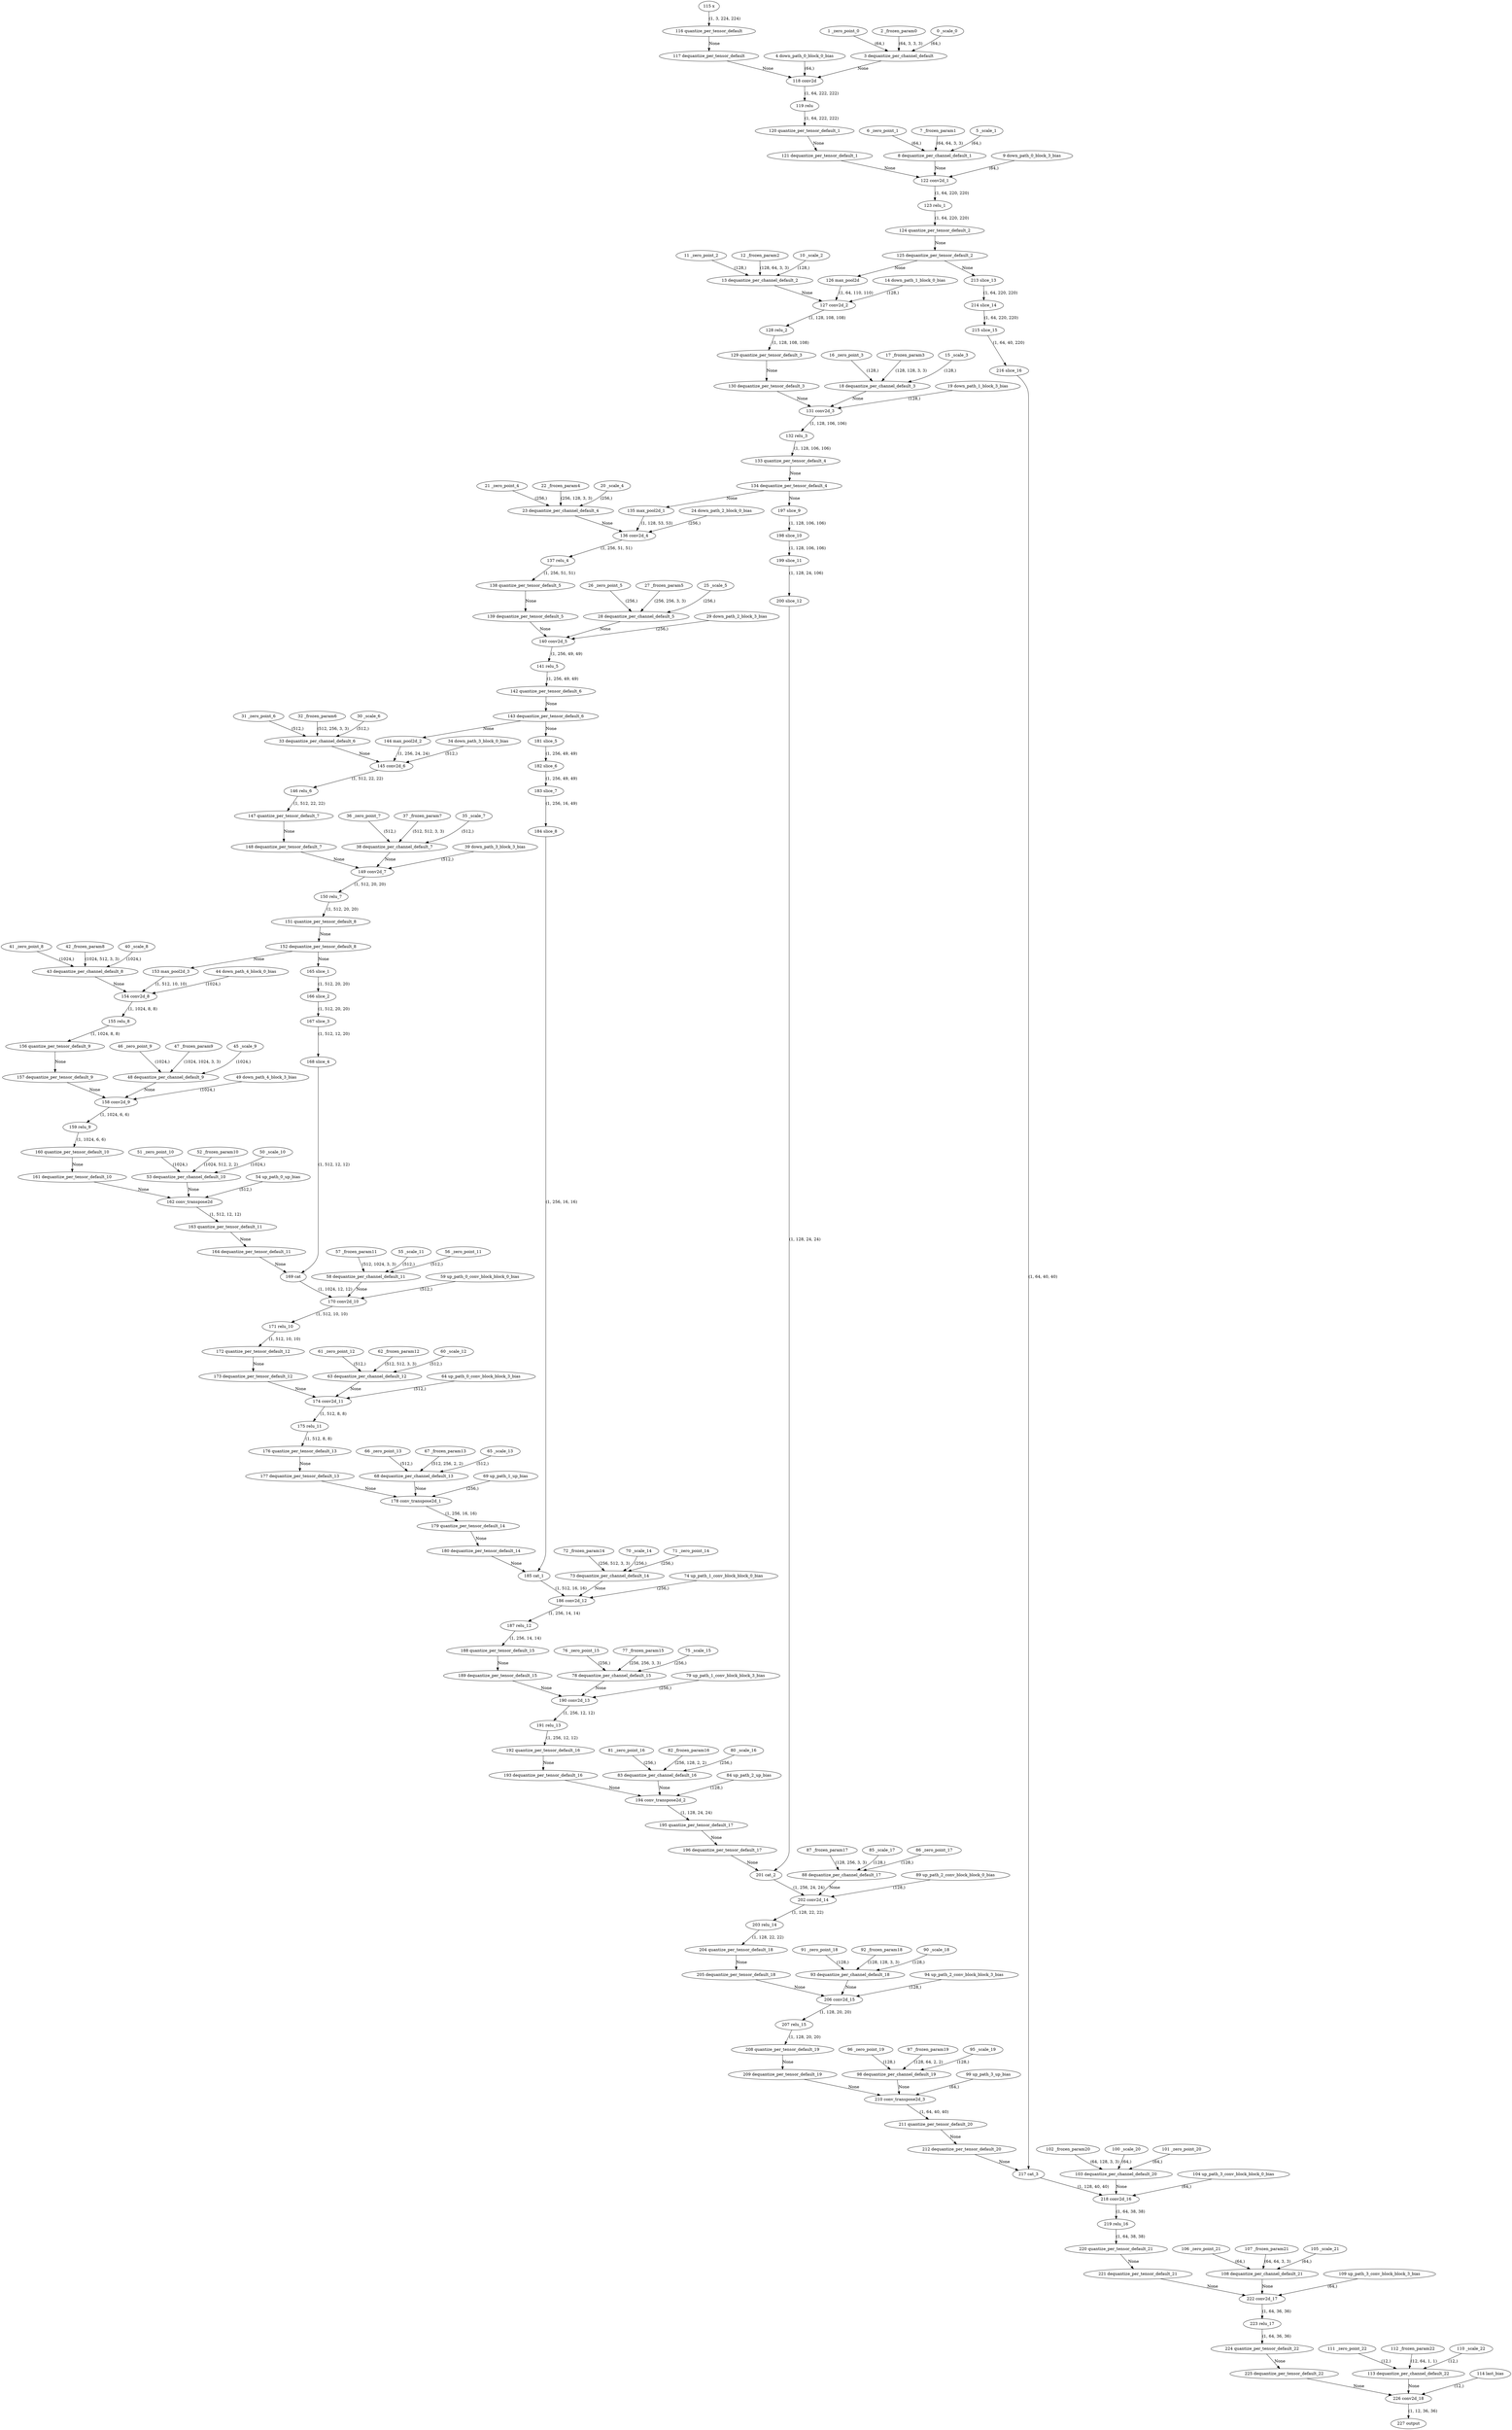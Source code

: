 strict digraph {
"0 _scale_0" [id=0, type="get_attr"];
"1 _zero_point_0" [id=1, type="get_attr"];
"2 _frozen_param0" [id=2, type="get_attr"];
"3 dequantize_per_channel_default" [id=3, type="dequantize_per_channel"];
"4 down_path_0_block_0_bias" [id=4, type="get_attr"];
"5 _scale_1" [id=5, type="get_attr"];
"6 _zero_point_1" [id=6, type="get_attr"];
"7 _frozen_param1" [id=7, type="get_attr"];
"8 dequantize_per_channel_default_1" [id=8, type="dequantize_per_channel"];
"9 down_path_0_block_3_bias" [id=9, type="get_attr"];
"10 _scale_2" [id=10, type="get_attr"];
"11 _zero_point_2" [id=11, type="get_attr"];
"12 _frozen_param2" [id=12, type="get_attr"];
"13 dequantize_per_channel_default_2" [id=13, type="dequantize_per_channel"];
"14 down_path_1_block_0_bias" [id=14, type="get_attr"];
"15 _scale_3" [id=15, type="get_attr"];
"16 _zero_point_3" [id=16, type="get_attr"];
"17 _frozen_param3" [id=17, type="get_attr"];
"18 dequantize_per_channel_default_3" [id=18, type="dequantize_per_channel"];
"19 down_path_1_block_3_bias" [id=19, type="get_attr"];
"20 _scale_4" [id=20, type="get_attr"];
"21 _zero_point_4" [id=21, type="get_attr"];
"22 _frozen_param4" [id=22, type="get_attr"];
"23 dequantize_per_channel_default_4" [id=23, type="dequantize_per_channel"];
"24 down_path_2_block_0_bias" [id=24, type="get_attr"];
"25 _scale_5" [id=25, type="get_attr"];
"26 _zero_point_5" [id=26, type="get_attr"];
"27 _frozen_param5" [id=27, type="get_attr"];
"28 dequantize_per_channel_default_5" [id=28, type="dequantize_per_channel"];
"29 down_path_2_block_3_bias" [id=29, type="get_attr"];
"30 _scale_6" [id=30, type="get_attr"];
"31 _zero_point_6" [id=31, type="get_attr"];
"32 _frozen_param6" [id=32, type="get_attr"];
"33 dequantize_per_channel_default_6" [id=33, type="dequantize_per_channel"];
"34 down_path_3_block_0_bias" [id=34, type="get_attr"];
"35 _scale_7" [id=35, type="get_attr"];
"36 _zero_point_7" [id=36, type="get_attr"];
"37 _frozen_param7" [id=37, type="get_attr"];
"38 dequantize_per_channel_default_7" [id=38, type="dequantize_per_channel"];
"39 down_path_3_block_3_bias" [id=39, type="get_attr"];
"40 _scale_8" [id=40, type="get_attr"];
"41 _zero_point_8" [id=41, type="get_attr"];
"42 _frozen_param8" [id=42, type="get_attr"];
"43 dequantize_per_channel_default_8" [id=43, type="dequantize_per_channel"];
"44 down_path_4_block_0_bias" [id=44, type="get_attr"];
"45 _scale_9" [id=45, type="get_attr"];
"46 _zero_point_9" [id=46, type="get_attr"];
"47 _frozen_param9" [id=47, type="get_attr"];
"48 dequantize_per_channel_default_9" [id=48, type="dequantize_per_channel"];
"49 down_path_4_block_3_bias" [id=49, type="get_attr"];
"50 _scale_10" [id=50, type="get_attr"];
"51 _zero_point_10" [id=51, type="get_attr"];
"52 _frozen_param10" [id=52, type="get_attr"];
"53 dequantize_per_channel_default_10" [id=53, type="dequantize_per_channel"];
"54 up_path_0_up_bias" [id=54, type="get_attr"];
"55 _scale_11" [id=55, type="get_attr"];
"56 _zero_point_11" [id=56, type="get_attr"];
"57 _frozen_param11" [id=57, type="get_attr"];
"58 dequantize_per_channel_default_11" [id=58, type="dequantize_per_channel"];
"59 up_path_0_conv_block_block_0_bias" [id=59, type="get_attr"];
"60 _scale_12" [id=60, type="get_attr"];
"61 _zero_point_12" [id=61, type="get_attr"];
"62 _frozen_param12" [id=62, type="get_attr"];
"63 dequantize_per_channel_default_12" [id=63, type="dequantize_per_channel"];
"64 up_path_0_conv_block_block_3_bias" [id=64, type="get_attr"];
"65 _scale_13" [id=65, type="get_attr"];
"66 _zero_point_13" [id=66, type="get_attr"];
"67 _frozen_param13" [id=67, type="get_attr"];
"68 dequantize_per_channel_default_13" [id=68, type="dequantize_per_channel"];
"69 up_path_1_up_bias" [id=69, type="get_attr"];
"70 _scale_14" [id=70, type="get_attr"];
"71 _zero_point_14" [id=71, type="get_attr"];
"72 _frozen_param14" [id=72, type="get_attr"];
"73 dequantize_per_channel_default_14" [id=73, type="dequantize_per_channel"];
"74 up_path_1_conv_block_block_0_bias" [id=74, type="get_attr"];
"75 _scale_15" [id=75, type="get_attr"];
"76 _zero_point_15" [id=76, type="get_attr"];
"77 _frozen_param15" [id=77, type="get_attr"];
"78 dequantize_per_channel_default_15" [id=78, type="dequantize_per_channel"];
"79 up_path_1_conv_block_block_3_bias" [id=79, type="get_attr"];
"80 _scale_16" [id=80, type="get_attr"];
"81 _zero_point_16" [id=81, type="get_attr"];
"82 _frozen_param16" [id=82, type="get_attr"];
"83 dequantize_per_channel_default_16" [id=83, type="dequantize_per_channel"];
"84 up_path_2_up_bias" [id=84, type="get_attr"];
"85 _scale_17" [id=85, type="get_attr"];
"86 _zero_point_17" [id=86, type="get_attr"];
"87 _frozen_param17" [id=87, type="get_attr"];
"88 dequantize_per_channel_default_17" [id=88, type="dequantize_per_channel"];
"89 up_path_2_conv_block_block_0_bias" [id=89, type="get_attr"];
"90 _scale_18" [id=90, type="get_attr"];
"91 _zero_point_18" [id=91, type="get_attr"];
"92 _frozen_param18" [id=92, type="get_attr"];
"93 dequantize_per_channel_default_18" [id=93, type="dequantize_per_channel"];
"94 up_path_2_conv_block_block_3_bias" [id=94, type="get_attr"];
"95 _scale_19" [id=95, type="get_attr"];
"96 _zero_point_19" [id=96, type="get_attr"];
"97 _frozen_param19" [id=97, type="get_attr"];
"98 dequantize_per_channel_default_19" [id=98, type="dequantize_per_channel"];
"99 up_path_3_up_bias" [id=99, type="get_attr"];
"100 _scale_20" [id=100, type="get_attr"];
"101 _zero_point_20" [id=101, type="get_attr"];
"102 _frozen_param20" [id=102, type="get_attr"];
"103 dequantize_per_channel_default_20" [id=103, type="dequantize_per_channel"];
"104 up_path_3_conv_block_block_0_bias" [id=104, type="get_attr"];
"105 _scale_21" [id=105, type="get_attr"];
"106 _zero_point_21" [id=106, type="get_attr"];
"107 _frozen_param21" [id=107, type="get_attr"];
"108 dequantize_per_channel_default_21" [id=108, type="dequantize_per_channel"];
"109 up_path_3_conv_block_block_3_bias" [id=109, type="get_attr"];
"110 _scale_22" [id=110, type="get_attr"];
"111 _zero_point_22" [id=111, type="get_attr"];
"112 _frozen_param22" [id=112, type="get_attr"];
"113 dequantize_per_channel_default_22" [id=113, type="dequantize_per_channel"];
"114 last_bias" [id=114, type="get_attr"];
"115 x" [id=115, type=input];
"116 quantize_per_tensor_default" [id=116, type="quantize_per_tensor"];
"117 dequantize_per_tensor_default" [id=117, type="dequantize_per_tensor"];
"118 conv2d" [id=118, type=conv2d];
"119 relu" [id=119, type=relu];
"120 quantize_per_tensor_default_1" [id=120, type="quantize_per_tensor"];
"121 dequantize_per_tensor_default_1" [id=121, type="dequantize_per_tensor"];
"122 conv2d_1" [id=122, type=conv2d];
"123 relu_1" [id=123, type=relu];
"124 quantize_per_tensor_default_2" [id=124, type="quantize_per_tensor"];
"125 dequantize_per_tensor_default_2" [id=125, type="dequantize_per_tensor"];
"126 max_pool2d" [id=126, type="max_pool2d"];
"127 conv2d_2" [id=127, type=conv2d];
"128 relu_2" [id=128, type=relu];
"129 quantize_per_tensor_default_3" [id=129, type="quantize_per_tensor"];
"130 dequantize_per_tensor_default_3" [id=130, type="dequantize_per_tensor"];
"131 conv2d_3" [id=131, type=conv2d];
"132 relu_3" [id=132, type=relu];
"133 quantize_per_tensor_default_4" [id=133, type="quantize_per_tensor"];
"134 dequantize_per_tensor_default_4" [id=134, type="dequantize_per_tensor"];
"135 max_pool2d_1" [id=135, type="max_pool2d"];
"136 conv2d_4" [id=136, type=conv2d];
"137 relu_4" [id=137, type=relu];
"138 quantize_per_tensor_default_5" [id=138, type="quantize_per_tensor"];
"139 dequantize_per_tensor_default_5" [id=139, type="dequantize_per_tensor"];
"140 conv2d_5" [id=140, type=conv2d];
"141 relu_5" [id=141, type=relu];
"142 quantize_per_tensor_default_6" [id=142, type="quantize_per_tensor"];
"143 dequantize_per_tensor_default_6" [id=143, type="dequantize_per_tensor"];
"144 max_pool2d_2" [id=144, type="max_pool2d"];
"145 conv2d_6" [id=145, type=conv2d];
"146 relu_6" [id=146, type=relu];
"147 quantize_per_tensor_default_7" [id=147, type="quantize_per_tensor"];
"148 dequantize_per_tensor_default_7" [id=148, type="dequantize_per_tensor"];
"149 conv2d_7" [id=149, type=conv2d];
"150 relu_7" [id=150, type=relu];
"151 quantize_per_tensor_default_8" [id=151, type="quantize_per_tensor"];
"152 dequantize_per_tensor_default_8" [id=152, type="dequantize_per_tensor"];
"153 max_pool2d_3" [id=153, type="max_pool2d"];
"154 conv2d_8" [id=154, type=conv2d];
"155 relu_8" [id=155, type=relu];
"156 quantize_per_tensor_default_9" [id=156, type="quantize_per_tensor"];
"157 dequantize_per_tensor_default_9" [id=157, type="dequantize_per_tensor"];
"158 conv2d_9" [id=158, type=conv2d];
"159 relu_9" [id=159, type=relu];
"160 quantize_per_tensor_default_10" [id=160, type="quantize_per_tensor"];
"161 dequantize_per_tensor_default_10" [id=161, type="dequantize_per_tensor"];
"162 conv_transpose2d" [id=162, type="conv_transpose2d"];
"163 quantize_per_tensor_default_11" [id=163, type="quantize_per_tensor"];
"164 dequantize_per_tensor_default_11" [id=164, type="dequantize_per_tensor"];
"165 slice_1" [id=165, type=slice];
"166 slice_2" [id=166, type=slice];
"167 slice_3" [id=167, type=slice];
"168 slice_4" [id=168, type=slice];
"169 cat" [id=169, type=cat];
"170 conv2d_10" [id=170, type=conv2d];
"171 relu_10" [id=171, type=relu];
"172 quantize_per_tensor_default_12" [id=172, type="quantize_per_tensor"];
"173 dequantize_per_tensor_default_12" [id=173, type="dequantize_per_tensor"];
"174 conv2d_11" [id=174, type=conv2d];
"175 relu_11" [id=175, type=relu];
"176 quantize_per_tensor_default_13" [id=176, type="quantize_per_tensor"];
"177 dequantize_per_tensor_default_13" [id=177, type="dequantize_per_tensor"];
"178 conv_transpose2d_1" [id=178, type="conv_transpose2d"];
"179 quantize_per_tensor_default_14" [id=179, type="quantize_per_tensor"];
"180 dequantize_per_tensor_default_14" [id=180, type="dequantize_per_tensor"];
"181 slice_5" [id=181, type=slice];
"182 slice_6" [id=182, type=slice];
"183 slice_7" [id=183, type=slice];
"184 slice_8" [id=184, type=slice];
"185 cat_1" [id=185, type=cat];
"186 conv2d_12" [id=186, type=conv2d];
"187 relu_12" [id=187, type=relu];
"188 quantize_per_tensor_default_15" [id=188, type="quantize_per_tensor"];
"189 dequantize_per_tensor_default_15" [id=189, type="dequantize_per_tensor"];
"190 conv2d_13" [id=190, type=conv2d];
"191 relu_13" [id=191, type=relu];
"192 quantize_per_tensor_default_16" [id=192, type="quantize_per_tensor"];
"193 dequantize_per_tensor_default_16" [id=193, type="dequantize_per_tensor"];
"194 conv_transpose2d_2" [id=194, type="conv_transpose2d"];
"195 quantize_per_tensor_default_17" [id=195, type="quantize_per_tensor"];
"196 dequantize_per_tensor_default_17" [id=196, type="dequantize_per_tensor"];
"197 slice_9" [id=197, type=slice];
"198 slice_10" [id=198, type=slice];
"199 slice_11" [id=199, type=slice];
"200 slice_12" [id=200, type=slice];
"201 cat_2" [id=201, type=cat];
"202 conv2d_14" [id=202, type=conv2d];
"203 relu_14" [id=203, type=relu];
"204 quantize_per_tensor_default_18" [id=204, type="quantize_per_tensor"];
"205 dequantize_per_tensor_default_18" [id=205, type="dequantize_per_tensor"];
"206 conv2d_15" [id=206, type=conv2d];
"207 relu_15" [id=207, type=relu];
"208 quantize_per_tensor_default_19" [id=208, type="quantize_per_tensor"];
"209 dequantize_per_tensor_default_19" [id=209, type="dequantize_per_tensor"];
"210 conv_transpose2d_3" [id=210, type="conv_transpose2d"];
"211 quantize_per_tensor_default_20" [id=211, type="quantize_per_tensor"];
"212 dequantize_per_tensor_default_20" [id=212, type="dequantize_per_tensor"];
"213 slice_13" [id=213, type=slice];
"214 slice_14" [id=214, type=slice];
"215 slice_15" [id=215, type=slice];
"216 slice_16" [id=216, type=slice];
"217 cat_3" [id=217, type=cat];
"218 conv2d_16" [id=218, type=conv2d];
"219 relu_16" [id=219, type=relu];
"220 quantize_per_tensor_default_21" [id=220, type="quantize_per_tensor"];
"221 dequantize_per_tensor_default_21" [id=221, type="dequantize_per_tensor"];
"222 conv2d_17" [id=222, type=conv2d];
"223 relu_17" [id=223, type=relu];
"224 quantize_per_tensor_default_22" [id=224, type="quantize_per_tensor"];
"225 dequantize_per_tensor_default_22" [id=225, type="dequantize_per_tensor"];
"226 conv2d_18" [id=226, type=conv2d];
"227 output" [id=227, type=output];
"0 _scale_0" -> "3 dequantize_per_channel_default" [style=solid, label="(64,)"];
"1 _zero_point_0" -> "3 dequantize_per_channel_default" [style=solid, label="(64,)"];
"2 _frozen_param0" -> "3 dequantize_per_channel_default" [style=solid, label="(64, 3, 3, 3)"];
"3 dequantize_per_channel_default" -> "118 conv2d" [style=solid, label=None];
"4 down_path_0_block_0_bias" -> "118 conv2d" [style=solid, label="(64,)"];
"5 _scale_1" -> "8 dequantize_per_channel_default_1" [style=solid, label="(64,)"];
"6 _zero_point_1" -> "8 dequantize_per_channel_default_1" [style=solid, label="(64,)"];
"7 _frozen_param1" -> "8 dequantize_per_channel_default_1" [style=solid, label="(64, 64, 3, 3)"];
"8 dequantize_per_channel_default_1" -> "122 conv2d_1" [style=solid, label=None];
"9 down_path_0_block_3_bias" -> "122 conv2d_1" [style=solid, label="(64,)"];
"10 _scale_2" -> "13 dequantize_per_channel_default_2" [style=solid, label="(128,)"];
"11 _zero_point_2" -> "13 dequantize_per_channel_default_2" [style=solid, label="(128,)"];
"12 _frozen_param2" -> "13 dequantize_per_channel_default_2" [style=solid, label="(128, 64, 3, 3)"];
"13 dequantize_per_channel_default_2" -> "127 conv2d_2" [style=solid, label=None];
"14 down_path_1_block_0_bias" -> "127 conv2d_2" [style=solid, label="(128,)"];
"15 _scale_3" -> "18 dequantize_per_channel_default_3" [style=solid, label="(128,)"];
"16 _zero_point_3" -> "18 dequantize_per_channel_default_3" [style=solid, label="(128,)"];
"17 _frozen_param3" -> "18 dequantize_per_channel_default_3" [style=solid, label="(128, 128, 3, 3)"];
"18 dequantize_per_channel_default_3" -> "131 conv2d_3" [style=solid, label=None];
"19 down_path_1_block_3_bias" -> "131 conv2d_3" [style=solid, label="(128,)"];
"20 _scale_4" -> "23 dequantize_per_channel_default_4" [style=solid, label="(256,)"];
"21 _zero_point_4" -> "23 dequantize_per_channel_default_4" [style=solid, label="(256,)"];
"22 _frozen_param4" -> "23 dequantize_per_channel_default_4" [style=solid, label="(256, 128, 3, 3)"];
"23 dequantize_per_channel_default_4" -> "136 conv2d_4" [style=solid, label=None];
"24 down_path_2_block_0_bias" -> "136 conv2d_4" [style=solid, label="(256,)"];
"25 _scale_5" -> "28 dequantize_per_channel_default_5" [style=solid, label="(256,)"];
"26 _zero_point_5" -> "28 dequantize_per_channel_default_5" [style=solid, label="(256,)"];
"27 _frozen_param5" -> "28 dequantize_per_channel_default_5" [style=solid, label="(256, 256, 3, 3)"];
"28 dequantize_per_channel_default_5" -> "140 conv2d_5" [style=solid, label=None];
"29 down_path_2_block_3_bias" -> "140 conv2d_5" [style=solid, label="(256,)"];
"30 _scale_6" -> "33 dequantize_per_channel_default_6" [style=solid, label="(512,)"];
"31 _zero_point_6" -> "33 dequantize_per_channel_default_6" [style=solid, label="(512,)"];
"32 _frozen_param6" -> "33 dequantize_per_channel_default_6" [style=solid, label="(512, 256, 3, 3)"];
"33 dequantize_per_channel_default_6" -> "145 conv2d_6" [style=solid, label=None];
"34 down_path_3_block_0_bias" -> "145 conv2d_6" [style=solid, label="(512,)"];
"35 _scale_7" -> "38 dequantize_per_channel_default_7" [style=solid, label="(512,)"];
"36 _zero_point_7" -> "38 dequantize_per_channel_default_7" [style=solid, label="(512,)"];
"37 _frozen_param7" -> "38 dequantize_per_channel_default_7" [style=solid, label="(512, 512, 3, 3)"];
"38 dequantize_per_channel_default_7" -> "149 conv2d_7" [style=solid, label=None];
"39 down_path_3_block_3_bias" -> "149 conv2d_7" [style=solid, label="(512,)"];
"40 _scale_8" -> "43 dequantize_per_channel_default_8" [style=solid, label="(1024,)"];
"41 _zero_point_8" -> "43 dequantize_per_channel_default_8" [style=solid, label="(1024,)"];
"42 _frozen_param8" -> "43 dequantize_per_channel_default_8" [style=solid, label="(1024, 512, 3, 3)"];
"43 dequantize_per_channel_default_8" -> "154 conv2d_8" [style=solid, label=None];
"44 down_path_4_block_0_bias" -> "154 conv2d_8" [style=solid, label="(1024,)"];
"45 _scale_9" -> "48 dequantize_per_channel_default_9" [style=solid, label="(1024,)"];
"46 _zero_point_9" -> "48 dequantize_per_channel_default_9" [style=solid, label="(1024,)"];
"47 _frozen_param9" -> "48 dequantize_per_channel_default_9" [style=solid, label="(1024, 1024, 3, 3)"];
"48 dequantize_per_channel_default_9" -> "158 conv2d_9" [style=solid, label=None];
"49 down_path_4_block_3_bias" -> "158 conv2d_9" [style=solid, label="(1024,)"];
"50 _scale_10" -> "53 dequantize_per_channel_default_10" [style=solid, label="(1024,)"];
"51 _zero_point_10" -> "53 dequantize_per_channel_default_10" [style=solid, label="(1024,)"];
"52 _frozen_param10" -> "53 dequantize_per_channel_default_10" [style=solid, label="(1024, 512, 2, 2)"];
"53 dequantize_per_channel_default_10" -> "162 conv_transpose2d" [style=solid, label=None];
"54 up_path_0_up_bias" -> "162 conv_transpose2d" [style=solid, label="(512,)"];
"55 _scale_11" -> "58 dequantize_per_channel_default_11" [style=solid, label="(512,)"];
"56 _zero_point_11" -> "58 dequantize_per_channel_default_11" [style=solid, label="(512,)"];
"57 _frozen_param11" -> "58 dequantize_per_channel_default_11" [style=solid, label="(512, 1024, 3, 3)"];
"58 dequantize_per_channel_default_11" -> "170 conv2d_10" [style=solid, label=None];
"59 up_path_0_conv_block_block_0_bias" -> "170 conv2d_10" [style=solid, label="(512,)"];
"60 _scale_12" -> "63 dequantize_per_channel_default_12" [style=solid, label="(512,)"];
"61 _zero_point_12" -> "63 dequantize_per_channel_default_12" [style=solid, label="(512,)"];
"62 _frozen_param12" -> "63 dequantize_per_channel_default_12" [style=solid, label="(512, 512, 3, 3)"];
"63 dequantize_per_channel_default_12" -> "174 conv2d_11" [style=solid, label=None];
"64 up_path_0_conv_block_block_3_bias" -> "174 conv2d_11" [style=solid, label="(512,)"];
"65 _scale_13" -> "68 dequantize_per_channel_default_13" [style=solid, label="(512,)"];
"66 _zero_point_13" -> "68 dequantize_per_channel_default_13" [style=solid, label="(512,)"];
"67 _frozen_param13" -> "68 dequantize_per_channel_default_13" [style=solid, label="(512, 256, 2, 2)"];
"68 dequantize_per_channel_default_13" -> "178 conv_transpose2d_1" [style=solid, label=None];
"69 up_path_1_up_bias" -> "178 conv_transpose2d_1" [style=solid, label="(256,)"];
"70 _scale_14" -> "73 dequantize_per_channel_default_14" [style=solid, label="(256,)"];
"71 _zero_point_14" -> "73 dequantize_per_channel_default_14" [style=solid, label="(256,)"];
"72 _frozen_param14" -> "73 dequantize_per_channel_default_14" [style=solid, label="(256, 512, 3, 3)"];
"73 dequantize_per_channel_default_14" -> "186 conv2d_12" [style=solid, label=None];
"74 up_path_1_conv_block_block_0_bias" -> "186 conv2d_12" [style=solid, label="(256,)"];
"75 _scale_15" -> "78 dequantize_per_channel_default_15" [style=solid, label="(256,)"];
"76 _zero_point_15" -> "78 dequantize_per_channel_default_15" [style=solid, label="(256,)"];
"77 _frozen_param15" -> "78 dequantize_per_channel_default_15" [style=solid, label="(256, 256, 3, 3)"];
"78 dequantize_per_channel_default_15" -> "190 conv2d_13" [style=solid, label=None];
"79 up_path_1_conv_block_block_3_bias" -> "190 conv2d_13" [style=solid, label="(256,)"];
"80 _scale_16" -> "83 dequantize_per_channel_default_16" [style=solid, label="(256,)"];
"81 _zero_point_16" -> "83 dequantize_per_channel_default_16" [style=solid, label="(256,)"];
"82 _frozen_param16" -> "83 dequantize_per_channel_default_16" [style=solid, label="(256, 128, 2, 2)"];
"83 dequantize_per_channel_default_16" -> "194 conv_transpose2d_2" [style=solid, label=None];
"84 up_path_2_up_bias" -> "194 conv_transpose2d_2" [style=solid, label="(128,)"];
"85 _scale_17" -> "88 dequantize_per_channel_default_17" [style=solid, label="(128,)"];
"86 _zero_point_17" -> "88 dequantize_per_channel_default_17" [style=solid, label="(128,)"];
"87 _frozen_param17" -> "88 dequantize_per_channel_default_17" [style=solid, label="(128, 256, 3, 3)"];
"88 dequantize_per_channel_default_17" -> "202 conv2d_14" [style=solid, label=None];
"89 up_path_2_conv_block_block_0_bias" -> "202 conv2d_14" [style=solid, label="(128,)"];
"90 _scale_18" -> "93 dequantize_per_channel_default_18" [style=solid, label="(128,)"];
"91 _zero_point_18" -> "93 dequantize_per_channel_default_18" [style=solid, label="(128,)"];
"92 _frozen_param18" -> "93 dequantize_per_channel_default_18" [style=solid, label="(128, 128, 3, 3)"];
"93 dequantize_per_channel_default_18" -> "206 conv2d_15" [style=solid, label=None];
"94 up_path_2_conv_block_block_3_bias" -> "206 conv2d_15" [style=solid, label="(128,)"];
"95 _scale_19" -> "98 dequantize_per_channel_default_19" [style=solid, label="(128,)"];
"96 _zero_point_19" -> "98 dequantize_per_channel_default_19" [style=solid, label="(128,)"];
"97 _frozen_param19" -> "98 dequantize_per_channel_default_19" [style=solid, label="(128, 64, 2, 2)"];
"98 dequantize_per_channel_default_19" -> "210 conv_transpose2d_3" [style=solid, label=None];
"99 up_path_3_up_bias" -> "210 conv_transpose2d_3" [style=solid, label="(64,)"];
"100 _scale_20" -> "103 dequantize_per_channel_default_20" [style=solid, label="(64,)"];
"101 _zero_point_20" -> "103 dequantize_per_channel_default_20" [style=solid, label="(64,)"];
"102 _frozen_param20" -> "103 dequantize_per_channel_default_20" [style=solid, label="(64, 128, 3, 3)"];
"103 dequantize_per_channel_default_20" -> "218 conv2d_16" [style=solid, label=None];
"104 up_path_3_conv_block_block_0_bias" -> "218 conv2d_16" [style=solid, label="(64,)"];
"105 _scale_21" -> "108 dequantize_per_channel_default_21" [style=solid, label="(64,)"];
"106 _zero_point_21" -> "108 dequantize_per_channel_default_21" [style=solid, label="(64,)"];
"107 _frozen_param21" -> "108 dequantize_per_channel_default_21" [style=solid, label="(64, 64, 3, 3)"];
"108 dequantize_per_channel_default_21" -> "222 conv2d_17" [style=solid, label=None];
"109 up_path_3_conv_block_block_3_bias" -> "222 conv2d_17" [style=solid, label="(64,)"];
"110 _scale_22" -> "113 dequantize_per_channel_default_22" [style=solid, label="(12,)"];
"111 _zero_point_22" -> "113 dequantize_per_channel_default_22" [style=solid, label="(12,)"];
"112 _frozen_param22" -> "113 dequantize_per_channel_default_22" [style=solid, label="(12, 64, 1, 1)"];
"113 dequantize_per_channel_default_22" -> "226 conv2d_18" [style=solid, label=None];
"114 last_bias" -> "226 conv2d_18" [style=solid, label="(12,)"];
"115 x" -> "116 quantize_per_tensor_default" [style=solid, label="(1, 3, 224, 224)"];
"116 quantize_per_tensor_default" -> "117 dequantize_per_tensor_default" [style=solid, label=None];
"117 dequantize_per_tensor_default" -> "118 conv2d" [style=solid, label=None];
"118 conv2d" -> "119 relu" [style=solid, label="(1, 64, 222, 222)"];
"119 relu" -> "120 quantize_per_tensor_default_1" [style=solid, label="(1, 64, 222, 222)"];
"120 quantize_per_tensor_default_1" -> "121 dequantize_per_tensor_default_1" [style=solid, label=None];
"121 dequantize_per_tensor_default_1" -> "122 conv2d_1" [style=solid, label=None];
"122 conv2d_1" -> "123 relu_1" [style=solid, label="(1, 64, 220, 220)"];
"123 relu_1" -> "124 quantize_per_tensor_default_2" [style=solid, label="(1, 64, 220, 220)"];
"124 quantize_per_tensor_default_2" -> "125 dequantize_per_tensor_default_2" [style=solid, label=None];
"125 dequantize_per_tensor_default_2" -> "126 max_pool2d" [style=solid, label=None];
"125 dequantize_per_tensor_default_2" -> "213 slice_13" [style=solid, label=None];
"126 max_pool2d" -> "127 conv2d_2" [style=solid, label="(1, 64, 110, 110)"];
"127 conv2d_2" -> "128 relu_2" [style=solid, label="(1, 128, 108, 108)"];
"128 relu_2" -> "129 quantize_per_tensor_default_3" [style=solid, label="(1, 128, 108, 108)"];
"129 quantize_per_tensor_default_3" -> "130 dequantize_per_tensor_default_3" [style=solid, label=None];
"130 dequantize_per_tensor_default_3" -> "131 conv2d_3" [style=solid, label=None];
"131 conv2d_3" -> "132 relu_3" [style=solid, label="(1, 128, 106, 106)"];
"132 relu_3" -> "133 quantize_per_tensor_default_4" [style=solid, label="(1, 128, 106, 106)"];
"133 quantize_per_tensor_default_4" -> "134 dequantize_per_tensor_default_4" [style=solid, label=None];
"134 dequantize_per_tensor_default_4" -> "135 max_pool2d_1" [style=solid, label=None];
"134 dequantize_per_tensor_default_4" -> "197 slice_9" [style=solid, label=None];
"135 max_pool2d_1" -> "136 conv2d_4" [style=solid, label="(1, 128, 53, 53)"];
"136 conv2d_4" -> "137 relu_4" [style=solid, label="(1, 256, 51, 51)"];
"137 relu_4" -> "138 quantize_per_tensor_default_5" [style=solid, label="(1, 256, 51, 51)"];
"138 quantize_per_tensor_default_5" -> "139 dequantize_per_tensor_default_5" [style=solid, label=None];
"139 dequantize_per_tensor_default_5" -> "140 conv2d_5" [style=solid, label=None];
"140 conv2d_5" -> "141 relu_5" [style=solid, label="(1, 256, 49, 49)"];
"141 relu_5" -> "142 quantize_per_tensor_default_6" [style=solid, label="(1, 256, 49, 49)"];
"142 quantize_per_tensor_default_6" -> "143 dequantize_per_tensor_default_6" [style=solid, label=None];
"143 dequantize_per_tensor_default_6" -> "144 max_pool2d_2" [style=solid, label=None];
"143 dequantize_per_tensor_default_6" -> "181 slice_5" [style=solid, label=None];
"144 max_pool2d_2" -> "145 conv2d_6" [style=solid, label="(1, 256, 24, 24)"];
"145 conv2d_6" -> "146 relu_6" [style=solid, label="(1, 512, 22, 22)"];
"146 relu_6" -> "147 quantize_per_tensor_default_7" [style=solid, label="(1, 512, 22, 22)"];
"147 quantize_per_tensor_default_7" -> "148 dequantize_per_tensor_default_7" [style=solid, label=None];
"148 dequantize_per_tensor_default_7" -> "149 conv2d_7" [style=solid, label=None];
"149 conv2d_7" -> "150 relu_7" [style=solid, label="(1, 512, 20, 20)"];
"150 relu_7" -> "151 quantize_per_tensor_default_8" [style=solid, label="(1, 512, 20, 20)"];
"151 quantize_per_tensor_default_8" -> "152 dequantize_per_tensor_default_8" [style=solid, label=None];
"152 dequantize_per_tensor_default_8" -> "153 max_pool2d_3" [style=solid, label=None];
"152 dequantize_per_tensor_default_8" -> "165 slice_1" [style=solid, label=None];
"153 max_pool2d_3" -> "154 conv2d_8" [style=solid, label="(1, 512, 10, 10)"];
"154 conv2d_8" -> "155 relu_8" [style=solid, label="(1, 1024, 8, 8)"];
"155 relu_8" -> "156 quantize_per_tensor_default_9" [style=solid, label="(1, 1024, 8, 8)"];
"156 quantize_per_tensor_default_9" -> "157 dequantize_per_tensor_default_9" [style=solid, label=None];
"157 dequantize_per_tensor_default_9" -> "158 conv2d_9" [style=solid, label=None];
"158 conv2d_9" -> "159 relu_9" [style=solid, label="(1, 1024, 6, 6)"];
"159 relu_9" -> "160 quantize_per_tensor_default_10" [style=solid, label="(1, 1024, 6, 6)"];
"160 quantize_per_tensor_default_10" -> "161 dequantize_per_tensor_default_10" [style=solid, label=None];
"161 dequantize_per_tensor_default_10" -> "162 conv_transpose2d" [style=solid, label=None];
"162 conv_transpose2d" -> "163 quantize_per_tensor_default_11" [style=solid, label="(1, 512, 12, 12)"];
"163 quantize_per_tensor_default_11" -> "164 dequantize_per_tensor_default_11" [style=solid, label=None];
"164 dequantize_per_tensor_default_11" -> "169 cat" [style=solid, label=None];
"165 slice_1" -> "166 slice_2" [style=solid, label="(1, 512, 20, 20)"];
"166 slice_2" -> "167 slice_3" [style=solid, label="(1, 512, 20, 20)"];
"167 slice_3" -> "168 slice_4" [style=solid, label="(1, 512, 12, 20)"];
"168 slice_4" -> "169 cat" [style=solid, label="(1, 512, 12, 12)"];
"169 cat" -> "170 conv2d_10" [style=solid, label="(1, 1024, 12, 12)"];
"170 conv2d_10" -> "171 relu_10" [style=solid, label="(1, 512, 10, 10)"];
"171 relu_10" -> "172 quantize_per_tensor_default_12" [style=solid, label="(1, 512, 10, 10)"];
"172 quantize_per_tensor_default_12" -> "173 dequantize_per_tensor_default_12" [style=solid, label=None];
"173 dequantize_per_tensor_default_12" -> "174 conv2d_11" [style=solid, label=None];
"174 conv2d_11" -> "175 relu_11" [style=solid, label="(1, 512, 8, 8)"];
"175 relu_11" -> "176 quantize_per_tensor_default_13" [style=solid, label="(1, 512, 8, 8)"];
"176 quantize_per_tensor_default_13" -> "177 dequantize_per_tensor_default_13" [style=solid, label=None];
"177 dequantize_per_tensor_default_13" -> "178 conv_transpose2d_1" [style=solid, label=None];
"178 conv_transpose2d_1" -> "179 quantize_per_tensor_default_14" [style=solid, label="(1, 256, 16, 16)"];
"179 quantize_per_tensor_default_14" -> "180 dequantize_per_tensor_default_14" [style=solid, label=None];
"180 dequantize_per_tensor_default_14" -> "185 cat_1" [style=solid, label=None];
"181 slice_5" -> "182 slice_6" [style=solid, label="(1, 256, 49, 49)"];
"182 slice_6" -> "183 slice_7" [style=solid, label="(1, 256, 49, 49)"];
"183 slice_7" -> "184 slice_8" [style=solid, label="(1, 256, 16, 49)"];
"184 slice_8" -> "185 cat_1" [style=solid, label="(1, 256, 16, 16)"];
"185 cat_1" -> "186 conv2d_12" [style=solid, label="(1, 512, 16, 16)"];
"186 conv2d_12" -> "187 relu_12" [style=solid, label="(1, 256, 14, 14)"];
"187 relu_12" -> "188 quantize_per_tensor_default_15" [style=solid, label="(1, 256, 14, 14)"];
"188 quantize_per_tensor_default_15" -> "189 dequantize_per_tensor_default_15" [style=solid, label=None];
"189 dequantize_per_tensor_default_15" -> "190 conv2d_13" [style=solid, label=None];
"190 conv2d_13" -> "191 relu_13" [style=solid, label="(1, 256, 12, 12)"];
"191 relu_13" -> "192 quantize_per_tensor_default_16" [style=solid, label="(1, 256, 12, 12)"];
"192 quantize_per_tensor_default_16" -> "193 dequantize_per_tensor_default_16" [style=solid, label=None];
"193 dequantize_per_tensor_default_16" -> "194 conv_transpose2d_2" [style=solid, label=None];
"194 conv_transpose2d_2" -> "195 quantize_per_tensor_default_17" [style=solid, label="(1, 128, 24, 24)"];
"195 quantize_per_tensor_default_17" -> "196 dequantize_per_tensor_default_17" [style=solid, label=None];
"196 dequantize_per_tensor_default_17" -> "201 cat_2" [style=solid, label=None];
"197 slice_9" -> "198 slice_10" [style=solid, label="(1, 128, 106, 106)"];
"198 slice_10" -> "199 slice_11" [style=solid, label="(1, 128, 106, 106)"];
"199 slice_11" -> "200 slice_12" [style=solid, label="(1, 128, 24, 106)"];
"200 slice_12" -> "201 cat_2" [style=solid, label="(1, 128, 24, 24)"];
"201 cat_2" -> "202 conv2d_14" [style=solid, label="(1, 256, 24, 24)"];
"202 conv2d_14" -> "203 relu_14" [style=solid, label="(1, 128, 22, 22)"];
"203 relu_14" -> "204 quantize_per_tensor_default_18" [style=solid, label="(1, 128, 22, 22)"];
"204 quantize_per_tensor_default_18" -> "205 dequantize_per_tensor_default_18" [style=solid, label=None];
"205 dequantize_per_tensor_default_18" -> "206 conv2d_15" [style=solid, label=None];
"206 conv2d_15" -> "207 relu_15" [style=solid, label="(1, 128, 20, 20)"];
"207 relu_15" -> "208 quantize_per_tensor_default_19" [style=solid, label="(1, 128, 20, 20)"];
"208 quantize_per_tensor_default_19" -> "209 dequantize_per_tensor_default_19" [style=solid, label=None];
"209 dequantize_per_tensor_default_19" -> "210 conv_transpose2d_3" [style=solid, label=None];
"210 conv_transpose2d_3" -> "211 quantize_per_tensor_default_20" [style=solid, label="(1, 64, 40, 40)"];
"211 quantize_per_tensor_default_20" -> "212 dequantize_per_tensor_default_20" [style=solid, label=None];
"212 dequantize_per_tensor_default_20" -> "217 cat_3" [style=solid, label=None];
"213 slice_13" -> "214 slice_14" [style=solid, label="(1, 64, 220, 220)"];
"214 slice_14" -> "215 slice_15" [style=solid, label="(1, 64, 220, 220)"];
"215 slice_15" -> "216 slice_16" [style=solid, label="(1, 64, 40, 220)"];
"216 slice_16" -> "217 cat_3" [style=solid, label="(1, 64, 40, 40)"];
"217 cat_3" -> "218 conv2d_16" [style=solid, label="(1, 128, 40, 40)"];
"218 conv2d_16" -> "219 relu_16" [style=solid, label="(1, 64, 38, 38)"];
"219 relu_16" -> "220 quantize_per_tensor_default_21" [style=solid, label="(1, 64, 38, 38)"];
"220 quantize_per_tensor_default_21" -> "221 dequantize_per_tensor_default_21" [style=solid, label=None];
"221 dequantize_per_tensor_default_21" -> "222 conv2d_17" [style=solid, label=None];
"222 conv2d_17" -> "223 relu_17" [style=solid, label="(1, 64, 36, 36)"];
"223 relu_17" -> "224 quantize_per_tensor_default_22" [style=solid, label="(1, 64, 36, 36)"];
"224 quantize_per_tensor_default_22" -> "225 dequantize_per_tensor_default_22" [style=solid, label=None];
"225 dequantize_per_tensor_default_22" -> "226 conv2d_18" [style=solid, label=None];
"226 conv2d_18" -> "227 output" [style=solid, label="(1, 12, 36, 36)"];
}
